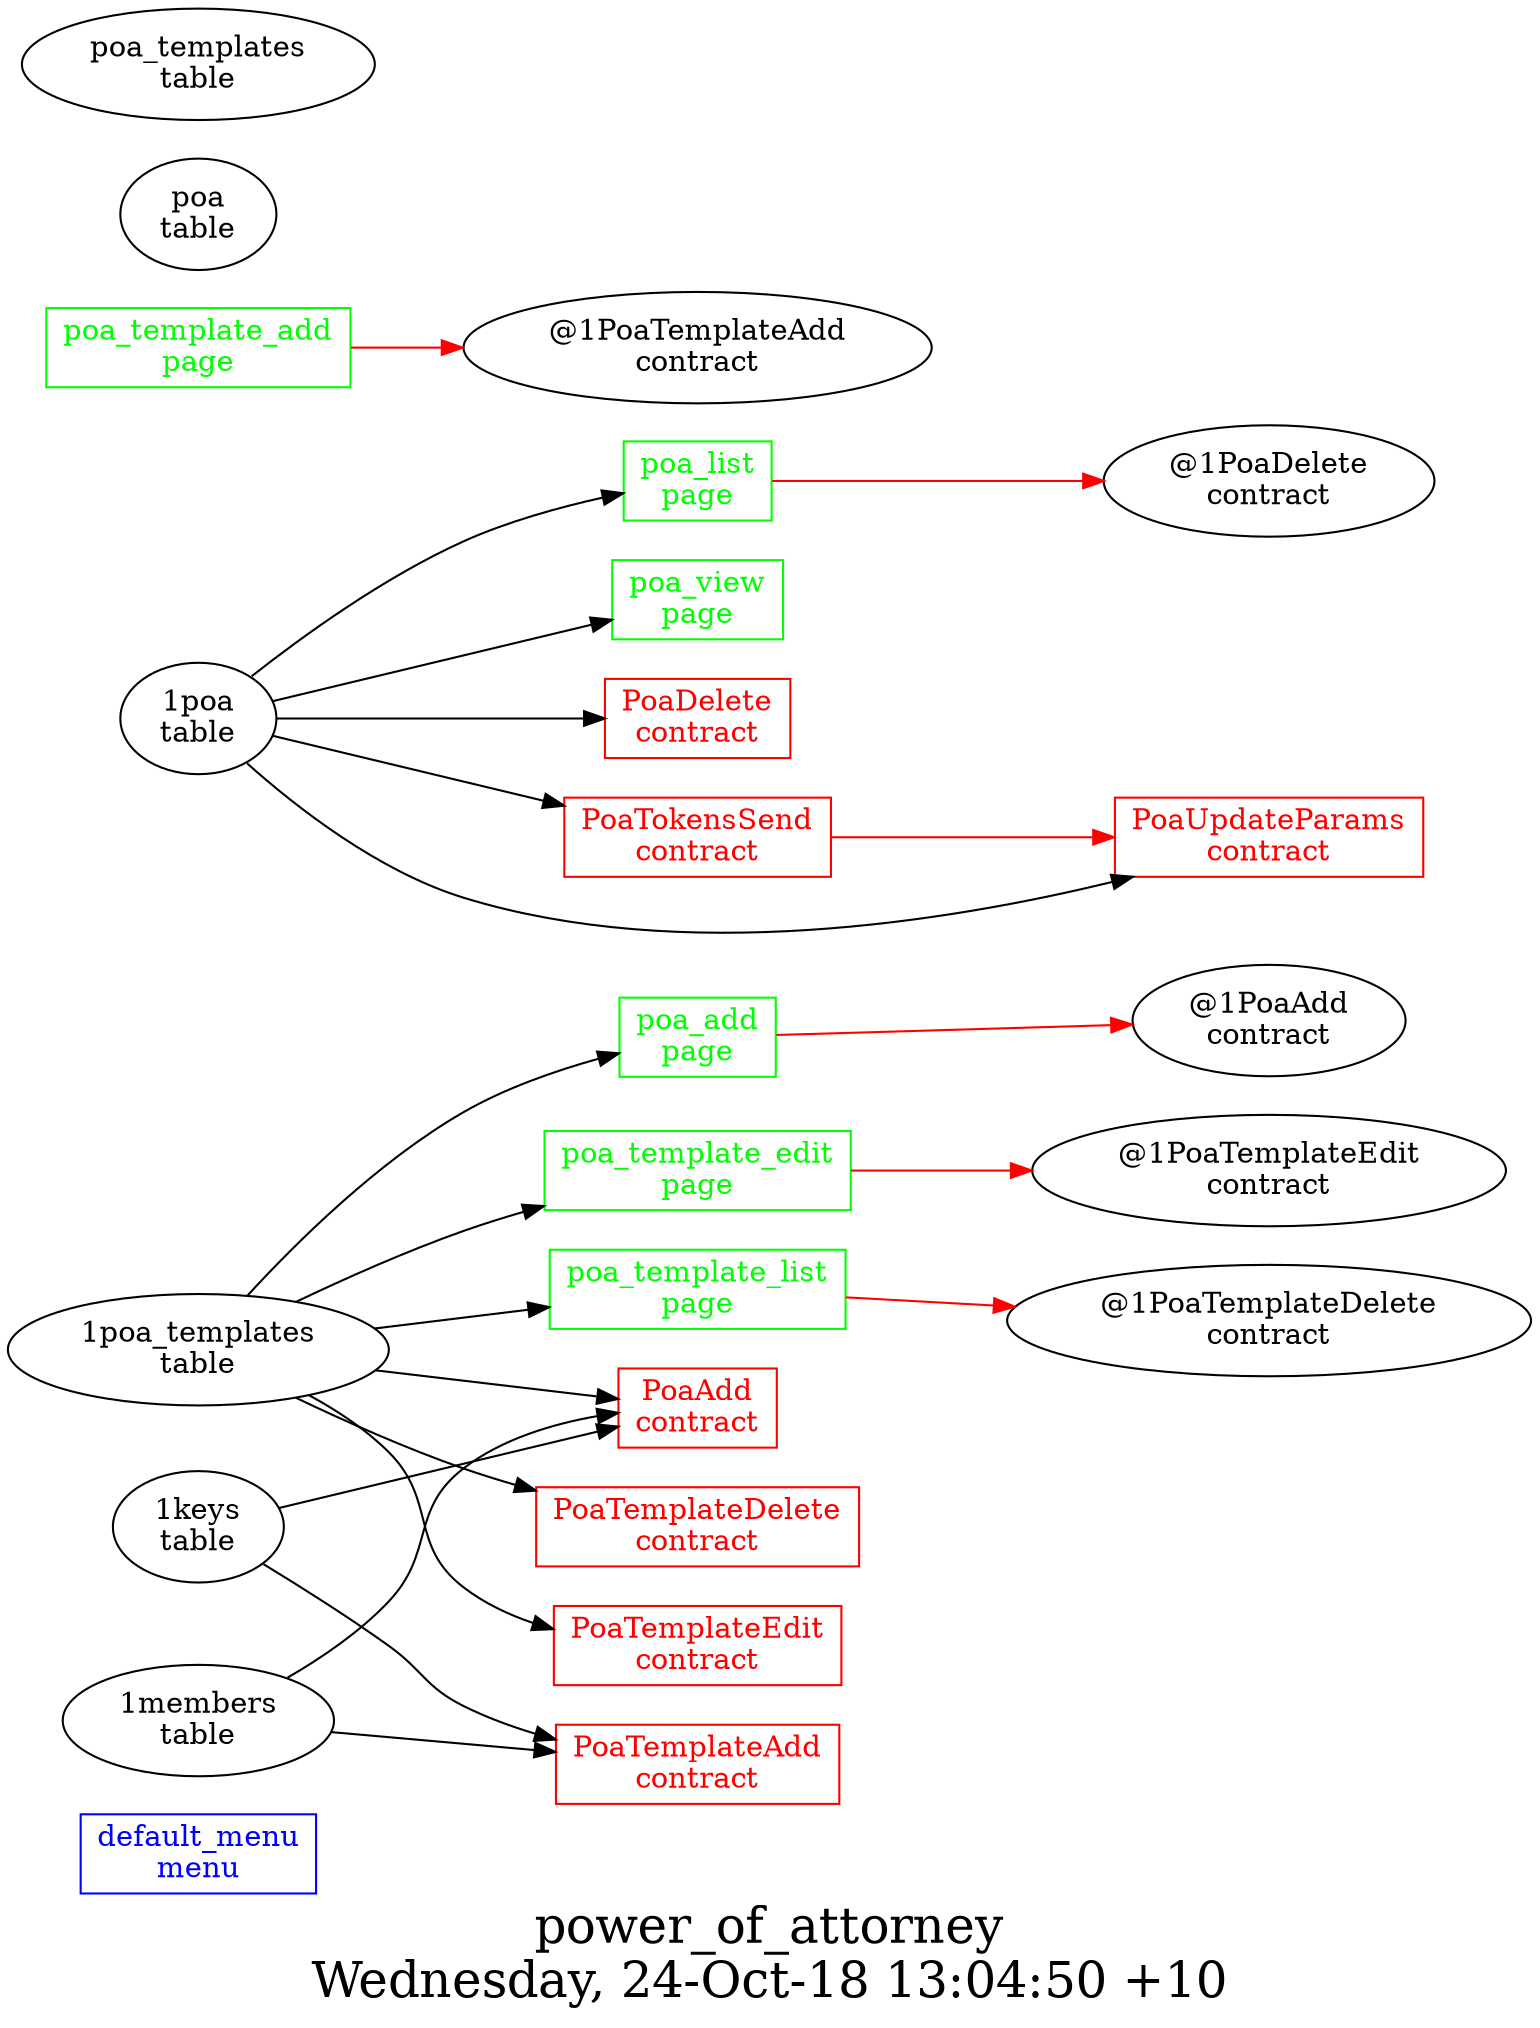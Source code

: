 digraph G {
fontsize="24";
label="power_of_attorney\nWednesday, 24-Oct-18 13:04:50 +10";
nojustify=true;
ordering=out;
rankdir=LR;
size="30";
"default_menu\nmenu" [color=blue, fontcolor=blue, group=menus, shape=record];
"poa_add\npage" -> "@1PoaAdd\ncontract"  [ color=red ]
"1poa_templates\ntable" -> "poa_add\npage"
"poa_add\npage" [color=green, fontcolor=green, group=pages, shape=record];
"poa_list\npage" -> "@1PoaDelete\ncontract"  [ color=red ]
"1poa\ntable" -> "poa_list\npage"
"poa_list\npage" [color=green, fontcolor=green, group=pages, shape=record];
"poa_template_add\npage" -> "@1PoaTemplateAdd\ncontract"  [ color=red ]
"poa_template_add\npage" [color=green, fontcolor=green, group=pages, shape=record];
"poa_template_edit\npage" -> "@1PoaTemplateEdit\ncontract"  [ color=red ]
"1poa_templates\ntable" -> "poa_template_edit\npage"
"poa_template_edit\npage" [color=green, fontcolor=green, group=pages, shape=record];
"poa_template_list\npage" -> "@1PoaTemplateDelete\ncontract"  [ color=red ]
"1poa_templates\ntable" -> "poa_template_list\npage"
"poa_template_list\npage" [color=green, fontcolor=green, group=pages, shape=record];
"1poa\ntable" -> "poa_view\npage"
"poa_view\npage" [color=green, fontcolor=green, group=pages, shape=record];
"1members\ntable" -> "PoaAdd\ncontract"
"1keys\ntable" -> "PoaAdd\ncontract"
"1poa_templates\ntable" -> "PoaAdd\ncontract"
"PoaAdd\ncontract" [color=red, fontcolor=red, group=contracts, shape=record];
"1poa\ntable" -> "PoaDelete\ncontract"
"PoaDelete\ncontract" [color=red, fontcolor=red, group=contracts, shape=record];
"1members\ntable" -> "PoaTemplateAdd\ncontract"
"1keys\ntable" -> "PoaTemplateAdd\ncontract"
"PoaTemplateAdd\ncontract" [color=red, fontcolor=red, group=contracts, shape=record];
"1poa_templates\ntable" -> "PoaTemplateDelete\ncontract"
"PoaTemplateDelete\ncontract" [color=red, fontcolor=red, group=contracts, shape=record];
"1poa_templates\ntable" -> "PoaTemplateEdit\ncontract"
"PoaTemplateEdit\ncontract" [color=red, fontcolor=red, group=contracts, shape=record];
"PoaTokensSend\ncontract" -> "PoaUpdateParams\ncontract"  [ color=red ]
"1poa\ntable" -> "PoaTokensSend\ncontract"
"PoaTokensSend\ncontract" [color=red, fontcolor=red, group=contracts, shape=record];
"1poa\ntable" -> "PoaUpdateParams\ncontract"
"PoaUpdateParams\ncontract" [color=red, fontcolor=red, group=contracts, shape=record];
"poa\ntable" [color="", fontcolor="", group=tables, shape=""];
"poa_templates\ntable" [color="", fontcolor="", group=tables, shape=""];
}
